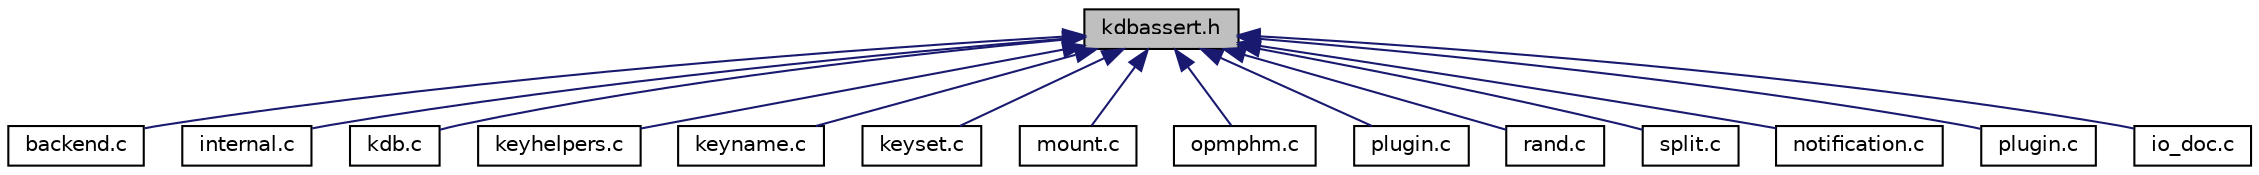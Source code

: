 digraph "kdbassert.h"
{
  edge [fontname="Helvetica",fontsize="10",labelfontname="Helvetica",labelfontsize="10"];
  node [fontname="Helvetica",fontsize="10",shape=record];
  Node3 [label="kdbassert.h",height=0.2,width=0.4,color="black", fillcolor="grey75", style="filled", fontcolor="black"];
  Node3 -> Node4 [dir="back",color="midnightblue",fontsize="10",style="solid"];
  Node4 [label="backend.c",height=0.2,width=0.4,color="black", fillcolor="white", style="filled",URL="$backend_8c.html",tooltip="Everything related to a backend. "];
  Node3 -> Node5 [dir="back",color="midnightblue",fontsize="10",style="solid"];
  Node5 [label="internal.c",height=0.2,width=0.4,color="black", fillcolor="white", style="filled",URL="$internal_8c.html",tooltip="Internal methods for Elektra. "];
  Node3 -> Node6 [dir="back",color="midnightblue",fontsize="10",style="solid"];
  Node6 [label="kdb.c",height=0.2,width=0.4,color="black", fillcolor="white", style="filled",URL="$kdb_8c.html",tooltip="Low level functions for access the Key Database. "];
  Node3 -> Node7 [dir="back",color="midnightblue",fontsize="10",style="solid"];
  Node7 [label="keyhelpers.c",height=0.2,width=0.4,color="black", fillcolor="white", style="filled",URL="$keyhelpers_8c.html",tooltip="Helpers for key manipulation. "];
  Node3 -> Node8 [dir="back",color="midnightblue",fontsize="10",style="solid"];
  Node8 [label="keyname.c",height=0.2,width=0.4,color="black", fillcolor="white", style="filled",URL="$elektra_2keyname_8c.html",tooltip="Methods for Key name manipulation. "];
  Node3 -> Node9 [dir="back",color="midnightblue",fontsize="10",style="solid"];
  Node9 [label="keyset.c",height=0.2,width=0.4,color="black", fillcolor="white", style="filled",URL="$keyset_8c.html",tooltip="Methods for key sets. "];
  Node3 -> Node10 [dir="back",color="midnightblue",fontsize="10",style="solid"];
  Node10 [label="mount.c",height=0.2,width=0.4,color="black", fillcolor="white", style="filled",URL="$mount_8c.html",tooltip="Internals of mount functionality. "];
  Node3 -> Node11 [dir="back",color="midnightblue",fontsize="10",style="solid"];
  Node11 [label="opmphm.c",height=0.2,width=0.4,color="black", fillcolor="white", style="filled",URL="$opmphm_8c.html",tooltip="The Order Preserving Minimal Perfect Hash Map. "];
  Node3 -> Node12 [dir="back",color="midnightblue",fontsize="10",style="solid"];
  Node12 [label="plugin.c",height=0.2,width=0.4,color="black", fillcolor="white", style="filled",URL="$elektra_2plugin_8c.html",tooltip="Interna of plugin functionality. "];
  Node3 -> Node13 [dir="back",color="midnightblue",fontsize="10",style="solid"];
  Node13 [label="rand.c",height=0.2,width=0.4,color="black", fillcolor="white", style="filled",URL="$rand_8c.html",tooltip="Rand for Elektra. "];
  Node3 -> Node14 [dir="back",color="midnightblue",fontsize="10",style="solid"];
  Node14 [label="split.c",height=0.2,width=0.4,color="black", fillcolor="white", style="filled",URL="$split_8c.html",tooltip="Interna of splitting functionality. "];
  Node3 -> Node15 [dir="back",color="midnightblue",fontsize="10",style="solid"];
  Node15 [label="notification.c",height=0.2,width=0.4,color="black", fillcolor="white", style="filled",URL="$notification_8c.html",tooltip="Implementation of notification functions as defined in kdbnotification.h. "];
  Node3 -> Node16 [dir="back",color="midnightblue",fontsize="10",style="solid"];
  Node16 [label="plugin.c",height=0.2,width=0.4,color="black", fillcolor="white", style="filled",URL="$plugin_2plugin_8c.html",tooltip="Access plugin handle. "];
  Node3 -> Node17 [dir="back",color="midnightblue",fontsize="10",style="solid"];
  Node17 [label="io_doc.c",height=0.2,width=0.4,color="black", fillcolor="white", style="filled",URL="$io__doc_8c.html",tooltip="I/O example binding. "];
}
